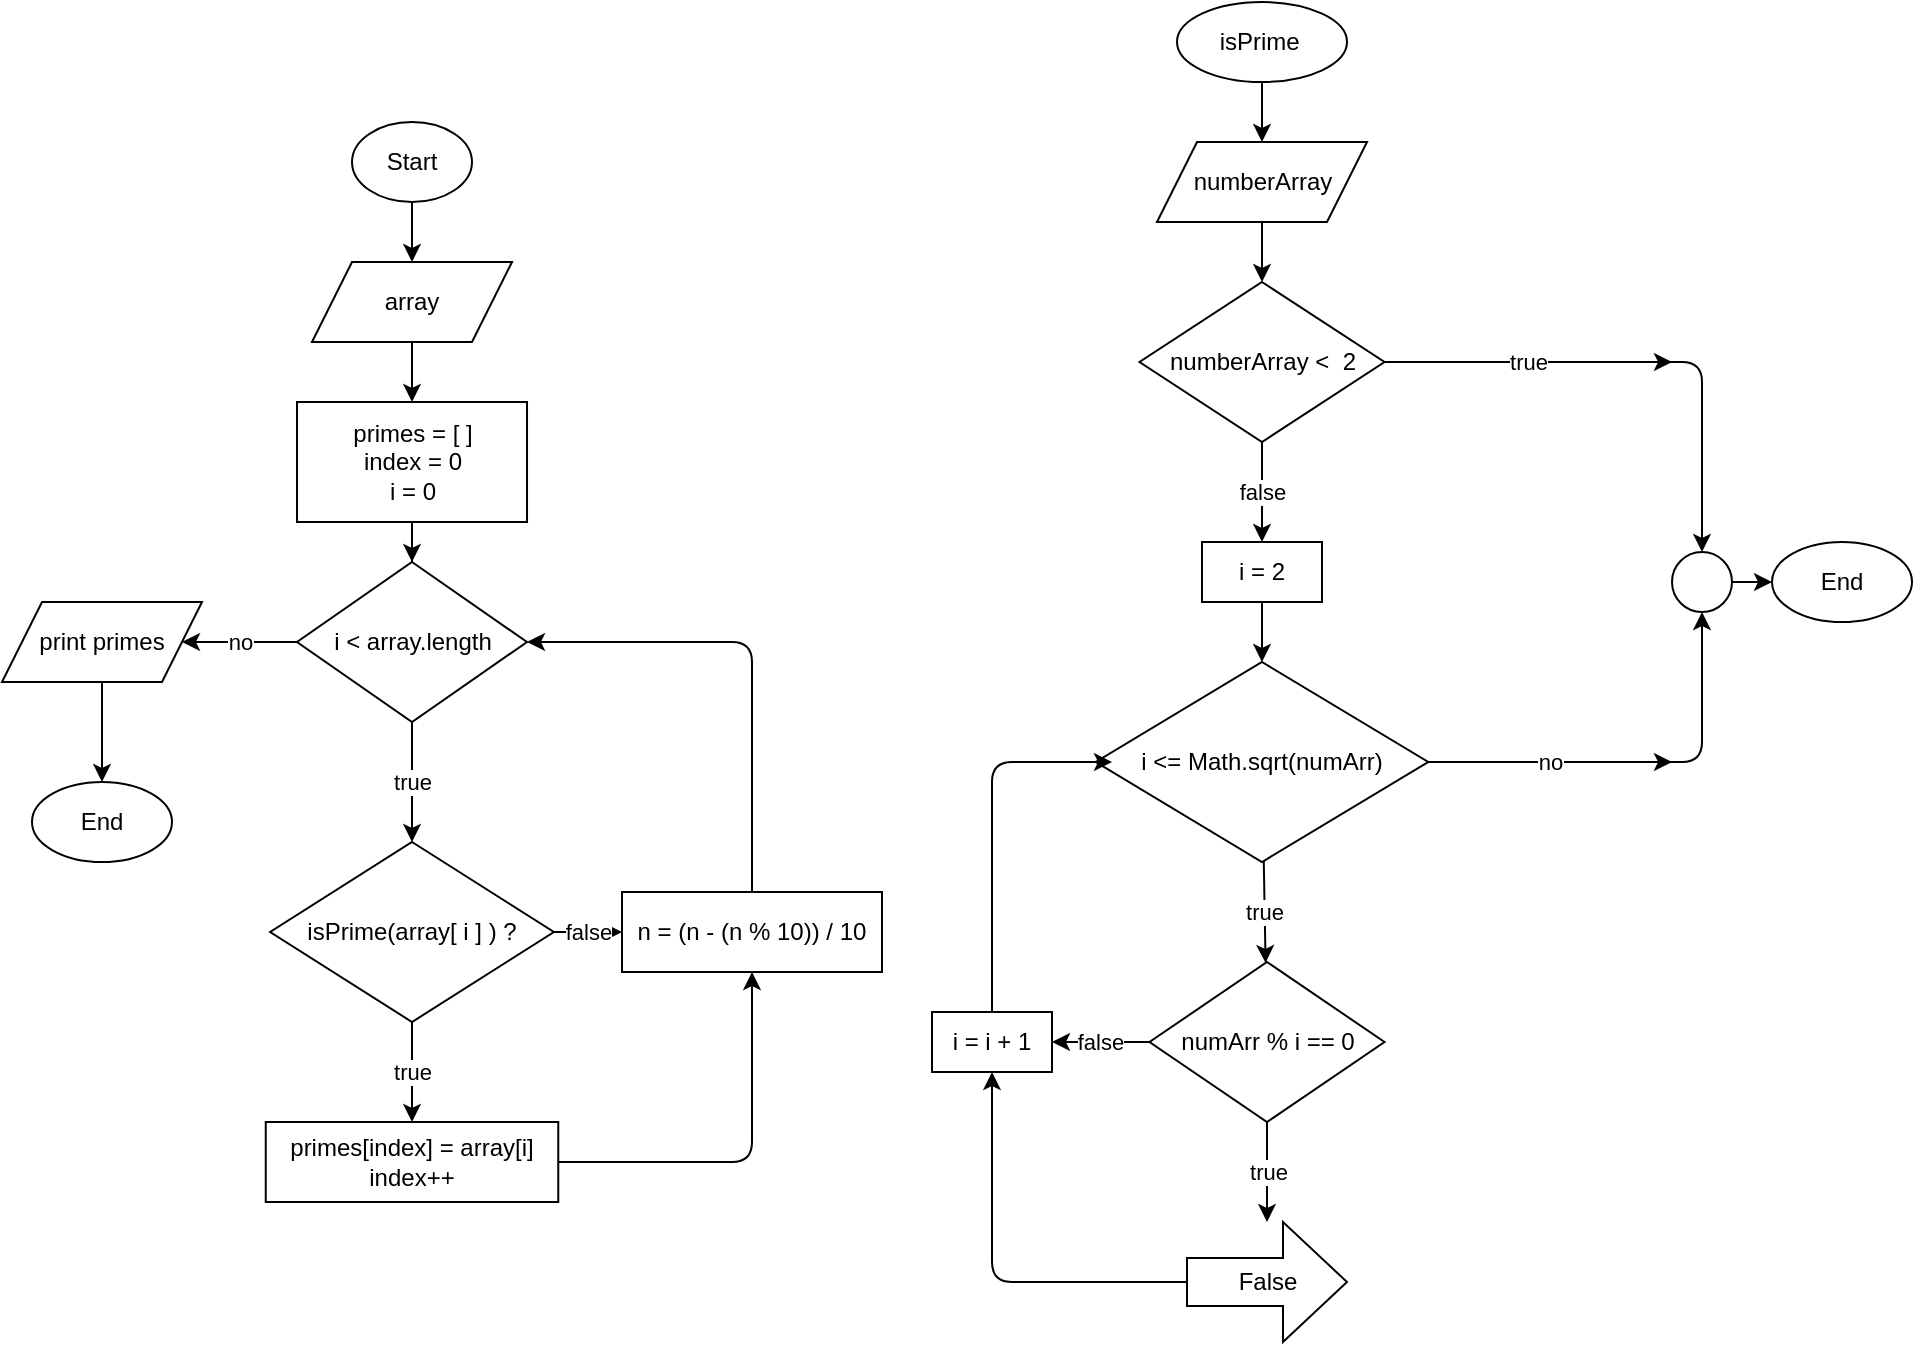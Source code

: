 <mxfile scale="1" border="0" version="25.0.1">
  <diagram name="Page-1" id="Fh2lYgJNoEKiVZm4HWvH">
    <mxGraphModel dx="2433" dy="755" grid="0" gridSize="10" guides="1" tooltips="1" connect="1" arrows="1" fold="1" page="0" pageScale="1" pageWidth="850" pageHeight="1100" math="0" shadow="0">
      <root>
        <mxCell id="0" />
        <mxCell id="1" parent="0" />
        <mxCell id="47" style="edgeStyle=none;html=1;exitX=0.5;exitY=1;exitDx=0;exitDy=0;entryX=0.5;entryY=0;entryDx=0;entryDy=0;" parent="1" source="DPTNgw4OFq8EDRZzPiav-1" target="DPTNgw4OFq8EDRZzPiav-2" edge="1">
          <mxGeometry relative="1" as="geometry" />
        </mxCell>
        <mxCell id="DPTNgw4OFq8EDRZzPiav-1" value="isPrime&amp;nbsp;" style="ellipse;whiteSpace=wrap;html=1;movable=1;resizable=1;rotatable=1;deletable=1;editable=1;connectable=1;container=0;" parent="1" vertex="1">
          <mxGeometry x="142.5" y="190" width="85" height="40" as="geometry" />
        </mxCell>
        <mxCell id="DPTNgw4OFq8EDRZzPiav-10" style="edgeStyle=orthogonalEdgeStyle;rounded=0;orthogonalLoop=1;jettySize=auto;html=1;entryX=0.5;entryY=0;entryDx=0;entryDy=0;movable=1;resizable=1;rotatable=1;deletable=1;editable=1;connectable=1;" parent="1" source="DPTNgw4OFq8EDRZzPiav-2" target="DPTNgw4OFq8EDRZzPiav-4" edge="1">
          <mxGeometry relative="1" as="geometry">
            <mxPoint x="185" y="260" as="targetPoint" />
          </mxGeometry>
        </mxCell>
        <mxCell id="DPTNgw4OFq8EDRZzPiav-2" value="numberArray" style="shape=parallelogram;perimeter=parallelogramPerimeter;whiteSpace=wrap;html=1;fixedSize=1;movable=1;resizable=1;rotatable=1;deletable=1;editable=1;connectable=1;container=0;" parent="1" vertex="1">
          <mxGeometry x="132.5" y="260" width="105" height="40" as="geometry" />
        </mxCell>
        <mxCell id="49" value="false" style="edgeStyle=none;html=1;exitX=0.5;exitY=1;exitDx=0;exitDy=0;entryX=0.5;entryY=0;entryDx=0;entryDy=0;" parent="1" source="DPTNgw4OFq8EDRZzPiav-4" target="50" edge="1">
          <mxGeometry relative="1" as="geometry" />
        </mxCell>
        <mxCell id="61" value="true" style="edgeStyle=none;html=1;" parent="1" source="DPTNgw4OFq8EDRZzPiav-4" edge="1">
          <mxGeometry relative="1" as="geometry">
            <mxPoint x="390" y="370" as="targetPoint" />
          </mxGeometry>
        </mxCell>
        <mxCell id="DPTNgw4OFq8EDRZzPiav-4" value="numberArray &amp;lt;&amp;nbsp; 2" style="rhombus;whiteSpace=wrap;html=1;movable=1;resizable=1;rotatable=1;deletable=1;editable=1;connectable=1;container=0;" parent="1" vertex="1">
          <mxGeometry x="123.76" y="330" width="122.5" height="80" as="geometry" />
        </mxCell>
        <mxCell id="DPTNgw4OFq8EDRZzPiav-7" value="End" style="ellipse;whiteSpace=wrap;html=1;movable=1;resizable=1;rotatable=1;deletable=1;editable=1;connectable=1;container=0;" parent="1" vertex="1">
          <mxGeometry x="440" y="460" width="70" height="40" as="geometry" />
        </mxCell>
        <mxCell id="53" value="true" style="edgeStyle=none;html=1;" parent="1" source="16" target="52" edge="1">
          <mxGeometry relative="1" as="geometry" />
        </mxCell>
        <mxCell id="70" value="no" style="edgeStyle=none;html=1;exitX=1;exitY=0.5;exitDx=0;exitDy=0;" parent="1" source="16" edge="1">
          <mxGeometry relative="1" as="geometry">
            <mxPoint x="390" y="570" as="targetPoint" />
          </mxGeometry>
        </mxCell>
        <mxCell id="16" value="i &amp;lt;= Math.sqrt(numArr)" style="rhombus;whiteSpace=wrap;html=1;movable=1;resizable=1;rotatable=1;deletable=1;editable=1;connectable=1;container=0;" parent="1" vertex="1">
          <mxGeometry x="101.88" y="520" width="166.25" height="100" as="geometry" />
        </mxCell>
        <mxCell id="26" style="edgeStyle=orthogonalEdgeStyle;rounded=0;orthogonalLoop=1;jettySize=auto;html=1;entryX=0.5;entryY=0;entryDx=0;entryDy=0;movable=1;resizable=1;rotatable=1;deletable=1;editable=1;connectable=1;" parent="1" source="27" target="29" edge="1">
          <mxGeometry relative="1" as="geometry" />
        </mxCell>
        <mxCell id="27" value="Start" style="ellipse;whiteSpace=wrap;html=1;movable=1;resizable=1;rotatable=1;deletable=1;editable=1;connectable=1;container=0;" parent="1" vertex="1">
          <mxGeometry x="-270" y="250" width="60" height="40" as="geometry" />
        </mxCell>
        <mxCell id="28" style="edgeStyle=orthogonalEdgeStyle;rounded=0;orthogonalLoop=1;jettySize=auto;html=1;entryX=0.5;entryY=0;entryDx=0;entryDy=0;movable=1;resizable=1;rotatable=1;deletable=1;editable=1;connectable=1;" parent="1" source="29" target="31" edge="1">
          <mxGeometry relative="1" as="geometry" />
        </mxCell>
        <mxCell id="29" value="array" style="shape=parallelogram;perimeter=parallelogramPerimeter;whiteSpace=wrap;html=1;fixedSize=1;movable=1;resizable=1;rotatable=1;deletable=1;editable=1;connectable=1;container=0;" parent="1" vertex="1">
          <mxGeometry x="-290" y="320" width="100" height="40" as="geometry" />
        </mxCell>
        <mxCell id="30" style="edgeStyle=orthogonalEdgeStyle;rounded=0;orthogonalLoop=1;jettySize=auto;html=1;entryX=0.5;entryY=0;entryDx=0;entryDy=0;movable=1;resizable=1;rotatable=1;deletable=1;editable=1;connectable=1;" parent="1" source="31" target="35" edge="1">
          <mxGeometry relative="1" as="geometry" />
        </mxCell>
        <mxCell id="31" value="primes = [ ]&lt;br&gt;index = 0&lt;br&gt;i = 0" style="rounded=0;whiteSpace=wrap;html=1;movable=1;resizable=1;rotatable=1;deletable=1;editable=1;connectable=1;container=0;" parent="1" vertex="1">
          <mxGeometry x="-297.49" y="390" width="115" height="60" as="geometry" />
        </mxCell>
        <mxCell id="32" value="no" style="edgeStyle=none;html=1;exitX=0;exitY=0.5;exitDx=0;exitDy=0;entryX=1;entryY=0.5;entryDx=0;entryDy=0;" parent="1" source="35" target="37" edge="1">
          <mxGeometry relative="1" as="geometry">
            <mxPoint x="-350.0" y="510" as="targetPoint" />
          </mxGeometry>
        </mxCell>
        <mxCell id="33" value="true" style="edgeStyle=none;html=1;exitX=0.5;exitY=1;exitDx=0;exitDy=0;entryX=0.5;entryY=0;entryDx=0;entryDy=0;" parent="1" source="35" target="41" edge="1">
          <mxGeometry relative="1" as="geometry">
            <mxPoint x="-242" y="630" as="targetPoint" />
            <mxPoint x="-240" y="610" as="sourcePoint" />
          </mxGeometry>
        </mxCell>
        <mxCell id="35" value="i &amp;lt; array.length" style="rhombus;whiteSpace=wrap;html=1;movable=1;resizable=1;rotatable=1;deletable=1;editable=1;connectable=1;container=0;" parent="1" vertex="1">
          <mxGeometry x="-297.5" y="470" width="115" height="80" as="geometry" />
        </mxCell>
        <mxCell id="77" style="edgeStyle=none;html=1;exitX=0.5;exitY=1;exitDx=0;exitDy=0;entryX=0.5;entryY=0;entryDx=0;entryDy=0;" parent="1" source="37" target="38" edge="1">
          <mxGeometry relative="1" as="geometry" />
        </mxCell>
        <mxCell id="37" value="print primes" style="shape=parallelogram;perimeter=parallelogramPerimeter;whiteSpace=wrap;html=1;fixedSize=1;movable=1;resizable=1;rotatable=1;deletable=1;editable=1;connectable=1;container=0;" parent="1" vertex="1">
          <mxGeometry x="-445" y="490" width="100" height="40" as="geometry" />
        </mxCell>
        <mxCell id="38" value="End" style="ellipse;whiteSpace=wrap;html=1;movable=1;resizable=1;rotatable=1;deletable=1;editable=1;connectable=1;container=0;" parent="1" vertex="1">
          <mxGeometry x="-430" y="580" width="70" height="40" as="geometry" />
        </mxCell>
        <mxCell id="39" value="false" style="edgeStyle=none;html=1;exitX=1;exitY=0.5;exitDx=0;exitDy=0;entryX=0;entryY=0.5;entryDx=0;entryDy=0;" parent="1" source="41" target="45" edge="1">
          <mxGeometry relative="1" as="geometry" />
        </mxCell>
        <mxCell id="40" value="true" style="edgeStyle=none;html=1;exitX=0.5;exitY=1;exitDx=0;exitDy=0;entryX=0.5;entryY=0;entryDx=0;entryDy=0;" parent="1" source="41" target="43" edge="1">
          <mxGeometry relative="1" as="geometry" />
        </mxCell>
        <mxCell id="41" value="isPrime(array[ i ] ) ?" style="rhombus;whiteSpace=wrap;html=1;movable=1;resizable=1;rotatable=1;deletable=1;editable=1;connectable=1;container=0;perimeterSpacing=0;" parent="1" vertex="1">
          <mxGeometry x="-310.93" y="610" width="141.88" height="90" as="geometry" />
        </mxCell>
        <mxCell id="42" style="edgeStyle=none;html=1;exitX=1;exitY=0.5;exitDx=0;exitDy=0;entryX=0.5;entryY=1;entryDx=0;entryDy=0;" parent="1" source="43" target="45" edge="1">
          <mxGeometry relative="1" as="geometry">
            <Array as="points">
              <mxPoint x="-70" y="770" />
              <mxPoint x="-70" y="740" />
            </Array>
          </mxGeometry>
        </mxCell>
        <mxCell id="43" value="primes[index] = array[i]&lt;br&gt;index++" style="rounded=0;whiteSpace=wrap;html=1;movable=1;resizable=1;rotatable=1;deletable=1;editable=1;connectable=1;container=0;" parent="1" vertex="1">
          <mxGeometry x="-313.12" y="750" width="146.25" height="40" as="geometry" />
        </mxCell>
        <mxCell id="44" style="edgeStyle=none;html=1;exitX=0.5;exitY=0;exitDx=0;exitDy=0;entryX=1;entryY=0.5;entryDx=0;entryDy=0;" parent="1" source="45" target="35" edge="1">
          <mxGeometry relative="1" as="geometry">
            <Array as="points">
              <mxPoint x="-70" y="510" />
            </Array>
          </mxGeometry>
        </mxCell>
        <mxCell id="45" value="n = (n - (n % 10)) / 10" style="rounded=0;whiteSpace=wrap;html=1;movable=1;resizable=1;rotatable=1;deletable=1;editable=1;connectable=1;container=0;" parent="1" vertex="1">
          <mxGeometry x="-135" y="635" width="130" height="40" as="geometry" />
        </mxCell>
        <mxCell id="51" style="edgeStyle=none;html=1;entryX=0.5;entryY=0;entryDx=0;entryDy=0;" parent="1" source="50" target="16" edge="1">
          <mxGeometry relative="1" as="geometry" />
        </mxCell>
        <mxCell id="50" value="i = 2" style="rounded=0;whiteSpace=wrap;html=1;movable=1;resizable=1;rotatable=1;deletable=1;editable=1;connectable=1;container=0;" parent="1" vertex="1">
          <mxGeometry x="155" y="460" width="60" height="30" as="geometry" />
        </mxCell>
        <mxCell id="58" value="true" style="edgeStyle=none;html=1;" parent="1" source="52" target="57" edge="1">
          <mxGeometry relative="1" as="geometry" />
        </mxCell>
        <mxCell id="66" value="false" style="edgeStyle=none;html=1;exitX=0;exitY=0.5;exitDx=0;exitDy=0;entryX=1;entryY=0.5;entryDx=0;entryDy=0;" parent="1" source="52" target="65" edge="1">
          <mxGeometry relative="1" as="geometry" />
        </mxCell>
        <mxCell id="52" value="numArr % i == 0" style="rhombus;whiteSpace=wrap;html=1;" parent="1" vertex="1">
          <mxGeometry x="128.75" y="670" width="117.5" height="80" as="geometry" />
        </mxCell>
        <mxCell id="71" style="edgeStyle=none;html=1;entryX=0.5;entryY=1;entryDx=0;entryDy=0;" parent="1" source="57" target="65" edge="1">
          <mxGeometry relative="1" as="geometry">
            <Array as="points">
              <mxPoint x="50" y="830" />
            </Array>
          </mxGeometry>
        </mxCell>
        <mxCell id="57" value="False" style="shape=singleArrow;whiteSpace=wrap;html=1;arrowWidth=0.4;arrowSize=0.4;" parent="1" vertex="1">
          <mxGeometry x="147.5" y="800" width="80" height="60" as="geometry" />
        </mxCell>
        <mxCell id="75" style="edgeStyle=none;html=1;exitX=1;exitY=0.5;exitDx=0;exitDy=0;exitPerimeter=0;entryX=0.5;entryY=0;entryDx=0;entryDy=0;" parent="1" target="72" edge="1">
          <mxGeometry relative="1" as="geometry">
            <Array as="points">
              <mxPoint x="405" y="370" />
            </Array>
            <mxPoint x="380" y="370" as="sourcePoint" />
          </mxGeometry>
        </mxCell>
        <mxCell id="67" style="edgeStyle=none;html=1;" parent="1" source="65" edge="1">
          <mxGeometry relative="1" as="geometry">
            <mxPoint x="110" y="570" as="targetPoint" />
            <Array as="points">
              <mxPoint x="50" y="570" />
            </Array>
          </mxGeometry>
        </mxCell>
        <mxCell id="65" value="i = i + 1" style="rounded=0;whiteSpace=wrap;html=1;movable=1;resizable=1;rotatable=1;deletable=1;editable=1;connectable=1;container=0;" parent="1" vertex="1">
          <mxGeometry x="20" y="695" width="60" height="30" as="geometry" />
        </mxCell>
        <mxCell id="76" style="edgeStyle=none;html=1;exitX=1;exitY=0.5;exitDx=0;exitDy=0;exitPerimeter=0;entryX=0.5;entryY=1;entryDx=0;entryDy=0;" parent="1" target="72" edge="1">
          <mxGeometry relative="1" as="geometry">
            <Array as="points">
              <mxPoint x="405" y="570" />
            </Array>
            <mxPoint x="380" y="570" as="sourcePoint" />
          </mxGeometry>
        </mxCell>
        <mxCell id="74" style="edgeStyle=none;html=1;exitX=1;exitY=0.5;exitDx=0;exitDy=0;entryX=0;entryY=0.5;entryDx=0;entryDy=0;" parent="1" source="72" target="DPTNgw4OFq8EDRZzPiav-7" edge="1">
          <mxGeometry relative="1" as="geometry" />
        </mxCell>
        <mxCell id="72" value="" style="ellipse;whiteSpace=wrap;html=1;aspect=fixed;" parent="1" vertex="1">
          <mxGeometry x="390" y="465" width="30" height="30" as="geometry" />
        </mxCell>
      </root>
    </mxGraphModel>
  </diagram>
</mxfile>
